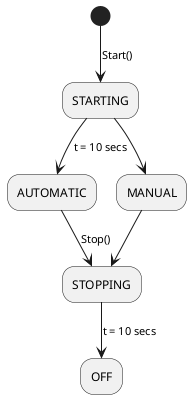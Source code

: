 @startuml
(*) --> [Start()] "STARTING"
"STARTING" --> [t = 10 secs] "AUTOMATIC"
"STARTING" --> "MANUAL"
"MANUAL" --> "STOPPING"
"AUTOMATIC" --> [Stop()] "STOPPING"
"STOPPING" --> [t = 10 secs] "OFF"
@enduml
